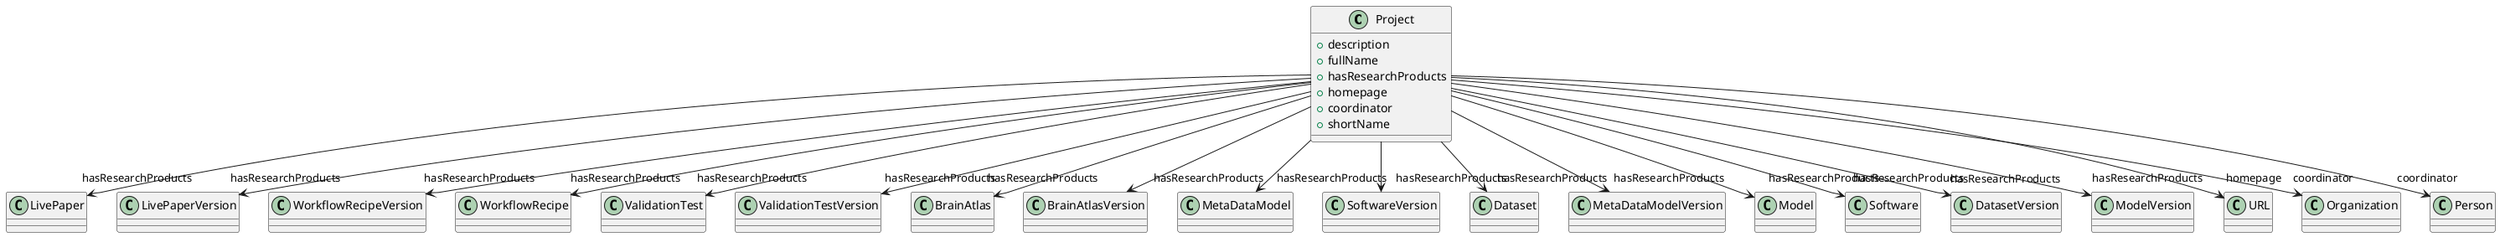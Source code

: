 @startuml
class Project {
+description
+fullName
+hasResearchProducts
+homepage
+coordinator
+shortName

}
Project -d-> "hasResearchProducts" LivePaper
Project -d-> "hasResearchProducts" LivePaperVersion
Project -d-> "hasResearchProducts" WorkflowRecipeVersion
Project -d-> "hasResearchProducts" WorkflowRecipe
Project -d-> "hasResearchProducts" ValidationTest
Project -d-> "hasResearchProducts" ValidationTestVersion
Project -d-> "hasResearchProducts" BrainAtlas
Project -d-> "hasResearchProducts" BrainAtlasVersion
Project -d-> "hasResearchProducts" MetaDataModel
Project -d-> "hasResearchProducts" SoftwareVersion
Project -d-> "hasResearchProducts" Dataset
Project -d-> "hasResearchProducts" MetaDataModelVersion
Project -d-> "hasResearchProducts" Model
Project -d-> "hasResearchProducts" Software
Project -d-> "hasResearchProducts" DatasetVersion
Project -d-> "hasResearchProducts" ModelVersion
Project -d-> "homepage" URL
Project -d-> "coordinator" Organization
Project -d-> "coordinator" Person

@enduml